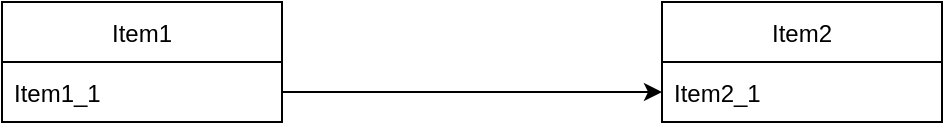 <mxfile version="18.2.0" type="device"><diagram id="5aoxdKeAZ6Wl1H7ee7Z7" name="Page-1"><mxGraphModel dx="1367" dy="553" grid="1" gridSize="10" guides="1" tooltips="1" connect="1" arrows="1" fold="1" page="1" pageScale="1" pageWidth="850" pageHeight="1100" math="0" shadow="0"><root><mxCell id="0"/><mxCell id="1" parent="0"/><mxCell id="4iKzO8Xf6BAx6SsByj7t-1" value="Item1" style="swimlane;fontStyle=0;childLayout=stackLayout;horizontal=1;startSize=30;horizontalStack=0;resizeParent=1;resizeParentMax=0;resizeLast=0;collapsible=1;marginBottom=0;" parent="1" vertex="1"><mxGeometry x="140" y="190" width="140" height="60" as="geometry"/></mxCell><mxCell id="4iKzO8Xf6BAx6SsByj7t-2" value="Item1_1" style="text;strokeColor=none;fillColor=none;align=left;verticalAlign=middle;spacingLeft=4;spacingRight=4;overflow=hidden;points=[[0,0.5],[1,0.5]];portConstraint=eastwest;rotatable=0;" parent="4iKzO8Xf6BAx6SsByj7t-1" vertex="1"><mxGeometry y="30" width="140" height="30" as="geometry"/></mxCell><mxCell id="4iKzO8Xf6BAx6SsByj7t-5" value="Item2" style="swimlane;fontStyle=0;childLayout=stackLayout;horizontal=1;startSize=30;horizontalStack=0;resizeParent=1;resizeParentMax=0;resizeLast=0;collapsible=1;marginBottom=0;" parent="1" vertex="1"><mxGeometry x="470" y="190" width="140" height="60" as="geometry"/></mxCell><mxCell id="4iKzO8Xf6BAx6SsByj7t-6" value="Item2_1" style="text;strokeColor=none;fillColor=none;align=left;verticalAlign=middle;spacingLeft=4;spacingRight=4;overflow=hidden;points=[[0,0.5],[1,0.5]];portConstraint=eastwest;rotatable=0;" parent="4iKzO8Xf6BAx6SsByj7t-5" vertex="1"><mxGeometry y="30" width="140" height="30" as="geometry"/></mxCell><mxCell id="4iKzO8Xf6BAx6SsByj7t-7" style="edgeStyle=orthogonalEdgeStyle;rounded=0;orthogonalLoop=1;jettySize=auto;html=1;exitX=1;exitY=0.5;exitDx=0;exitDy=0;" parent="1" source="4iKzO8Xf6BAx6SsByj7t-2" target="4iKzO8Xf6BAx6SsByj7t-6" edge="1"><mxGeometry relative="1" as="geometry"/></mxCell></root></mxGraphModel></diagram></mxfile>